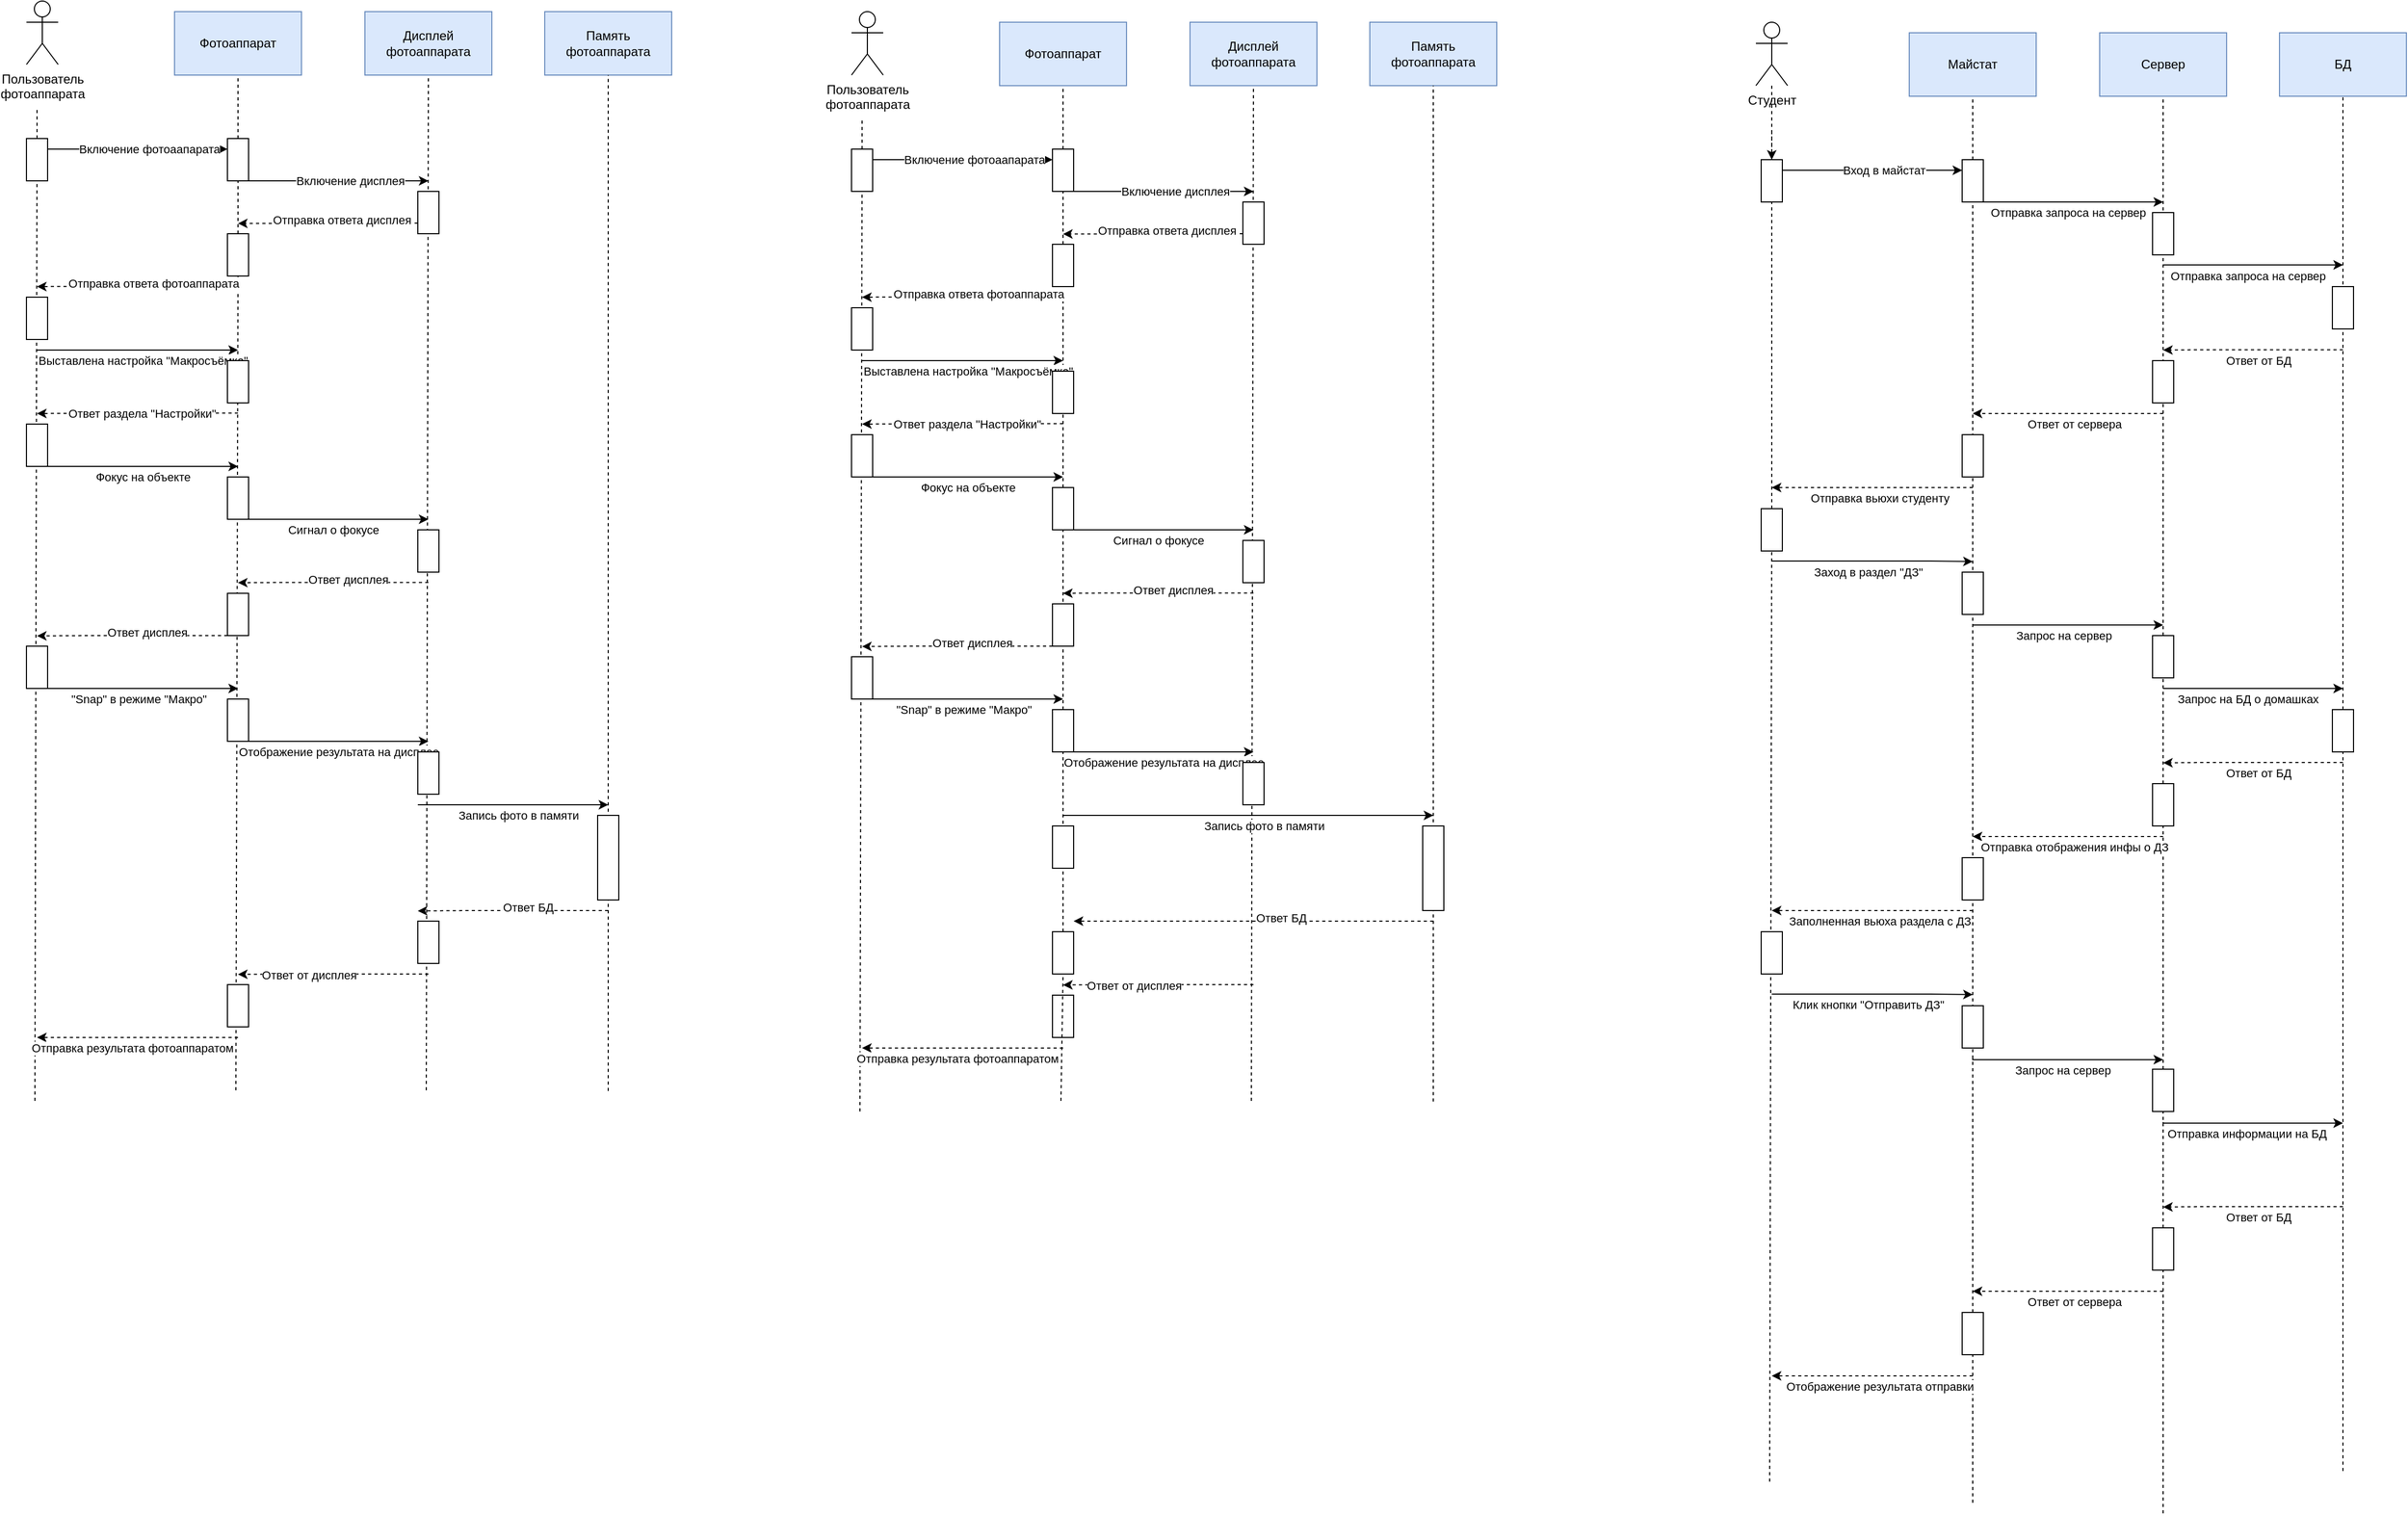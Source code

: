 <mxfile version="15.1.4" type="github">
  <diagram id="ZpjY_Gj4AWfl1fo95YRg" name="Page-1">
    <mxGraphModel dx="1483" dy="827" grid="1" gridSize="10" guides="1" tooltips="1" connect="1" arrows="1" fold="1" page="1" pageScale="1" pageWidth="3000" pageHeight="3000" math="0" shadow="0">
      <root>
        <mxCell id="0" />
        <mxCell id="1" parent="0" />
        <mxCell id="VpLg8UFLuxDqI-5-RJF_-1" value="Пользователь &lt;br&gt;фотоаппарата" style="shape=umlActor;verticalLabelPosition=bottom;verticalAlign=top;html=1;outlineConnect=0;" vertex="1" parent="1">
          <mxGeometry x="70" y="30" width="30" height="60" as="geometry" />
        </mxCell>
        <mxCell id="VpLg8UFLuxDqI-5-RJF_-3" value="Фотоаппарат" style="rounded=0;whiteSpace=wrap;html=1;fillColor=#dae8fc;strokeColor=#6c8ebf;" vertex="1" parent="1">
          <mxGeometry x="210" y="40" width="120" height="60" as="geometry" />
        </mxCell>
        <mxCell id="VpLg8UFLuxDqI-5-RJF_-4" value="Дисплей фотоаппарата" style="rounded=0;whiteSpace=wrap;html=1;fillColor=#dae8fc;strokeColor=#6c8ebf;" vertex="1" parent="1">
          <mxGeometry x="390" y="40" width="120" height="60" as="geometry" />
        </mxCell>
        <mxCell id="VpLg8UFLuxDqI-5-RJF_-5" value="" style="endArrow=none;dashed=1;html=1;startArrow=none;" edge="1" parent="1" source="VpLg8UFLuxDqI-5-RJF_-8">
          <mxGeometry width="50" height="50" relative="1" as="geometry">
            <mxPoint x="80" y="590" as="sourcePoint" />
            <mxPoint x="80" y="130" as="targetPoint" />
          </mxGeometry>
        </mxCell>
        <mxCell id="VpLg8UFLuxDqI-5-RJF_-6" value="" style="endArrow=none;dashed=1;html=1;entryX=0.5;entryY=1;entryDx=0;entryDy=0;startArrow=none;" edge="1" parent="1" source="VpLg8UFLuxDqI-5-RJF_-10" target="VpLg8UFLuxDqI-5-RJF_-3">
          <mxGeometry width="50" height="50" relative="1" as="geometry">
            <mxPoint x="269.58" y="590" as="sourcePoint" />
            <mxPoint x="269.58" y="130" as="targetPoint" />
          </mxGeometry>
        </mxCell>
        <mxCell id="VpLg8UFLuxDqI-5-RJF_-7" value="" style="endArrow=none;dashed=1;html=1;entryX=0.5;entryY=1;entryDx=0;entryDy=0;" edge="1" parent="1" target="VpLg8UFLuxDqI-5-RJF_-4">
          <mxGeometry width="50" height="50" relative="1" as="geometry">
            <mxPoint x="448" y="1060" as="sourcePoint" />
            <mxPoint x="449.58" y="130" as="targetPoint" />
          </mxGeometry>
        </mxCell>
        <mxCell id="VpLg8UFLuxDqI-5-RJF_-12" style="edgeStyle=orthogonalEdgeStyle;rounded=0;orthogonalLoop=1;jettySize=auto;html=1;exitX=1;exitY=0.25;exitDx=0;exitDy=0;entryX=0;entryY=0.25;entryDx=0;entryDy=0;" edge="1" parent="1" source="VpLg8UFLuxDqI-5-RJF_-8" target="VpLg8UFLuxDqI-5-RJF_-10">
          <mxGeometry relative="1" as="geometry" />
        </mxCell>
        <mxCell id="VpLg8UFLuxDqI-5-RJF_-13" value="Включение фотоаапарата" style="edgeLabel;html=1;align=center;verticalAlign=middle;resizable=0;points=[];" vertex="1" connectable="0" parent="VpLg8UFLuxDqI-5-RJF_-12">
          <mxGeometry x="0.125" relative="1" as="geometry">
            <mxPoint as="offset" />
          </mxGeometry>
        </mxCell>
        <mxCell id="VpLg8UFLuxDqI-5-RJF_-8" value="" style="rounded=0;whiteSpace=wrap;html=1;" vertex="1" parent="1">
          <mxGeometry x="70" y="160" width="20" height="40" as="geometry" />
        </mxCell>
        <mxCell id="VpLg8UFLuxDqI-5-RJF_-9" value="" style="endArrow=none;dashed=1;html=1;" edge="1" parent="1" target="VpLg8UFLuxDqI-5-RJF_-8">
          <mxGeometry width="50" height="50" relative="1" as="geometry">
            <mxPoint x="78" y="1070" as="sourcePoint" />
            <mxPoint x="80" y="130" as="targetPoint" />
          </mxGeometry>
        </mxCell>
        <mxCell id="VpLg8UFLuxDqI-5-RJF_-10" value="" style="rounded=0;whiteSpace=wrap;html=1;" vertex="1" parent="1">
          <mxGeometry x="260" y="160" width="20" height="40" as="geometry" />
        </mxCell>
        <mxCell id="VpLg8UFLuxDqI-5-RJF_-11" value="" style="endArrow=none;dashed=1;html=1;entryX=0.5;entryY=1;entryDx=0;entryDy=0;startArrow=none;" edge="1" parent="1" source="VpLg8UFLuxDqI-5-RJF_-22" target="VpLg8UFLuxDqI-5-RJF_-10">
          <mxGeometry width="50" height="50" relative="1" as="geometry">
            <mxPoint x="269.58" y="590" as="sourcePoint" />
            <mxPoint x="270" y="100" as="targetPoint" />
          </mxGeometry>
        </mxCell>
        <mxCell id="VpLg8UFLuxDqI-5-RJF_-14" value="Память фотоаппарата" style="rounded=0;whiteSpace=wrap;html=1;fillColor=#dae8fc;strokeColor=#6c8ebf;" vertex="1" parent="1">
          <mxGeometry x="560" y="40" width="120" height="60" as="geometry" />
        </mxCell>
        <mxCell id="VpLg8UFLuxDqI-5-RJF_-15" value="" style="endArrow=none;dashed=1;html=1;entryX=0.5;entryY=1;entryDx=0;entryDy=0;" edge="1" parent="1" target="VpLg8UFLuxDqI-5-RJF_-14">
          <mxGeometry width="50" height="50" relative="1" as="geometry">
            <mxPoint x="620" y="1060.667" as="sourcePoint" />
            <mxPoint x="619.58" y="130" as="targetPoint" />
          </mxGeometry>
        </mxCell>
        <mxCell id="VpLg8UFLuxDqI-5-RJF_-16" style="edgeStyle=orthogonalEdgeStyle;rounded=0;orthogonalLoop=1;jettySize=auto;html=1;exitX=1;exitY=0.25;exitDx=0;exitDy=0;entryX=0;entryY=0.25;entryDx=0;entryDy=0;" edge="1" parent="1">
          <mxGeometry relative="1" as="geometry">
            <mxPoint x="280" y="200" as="sourcePoint" />
            <mxPoint x="450" y="200" as="targetPoint" />
          </mxGeometry>
        </mxCell>
        <mxCell id="VpLg8UFLuxDqI-5-RJF_-17" value="Включение дисплея" style="edgeLabel;html=1;align=center;verticalAlign=middle;resizable=0;points=[];" vertex="1" connectable="0" parent="VpLg8UFLuxDqI-5-RJF_-16">
          <mxGeometry x="0.125" relative="1" as="geometry">
            <mxPoint as="offset" />
          </mxGeometry>
        </mxCell>
        <mxCell id="VpLg8UFLuxDqI-5-RJF_-19" style="edgeStyle=orthogonalEdgeStyle;rounded=0;orthogonalLoop=1;jettySize=auto;html=1;exitX=0;exitY=0.75;exitDx=0;exitDy=0;dashed=1;" edge="1" parent="1" source="VpLg8UFLuxDqI-5-RJF_-18">
          <mxGeometry relative="1" as="geometry">
            <mxPoint x="270.0" y="240.31" as="targetPoint" />
          </mxGeometry>
        </mxCell>
        <mxCell id="VpLg8UFLuxDqI-5-RJF_-20" value="Отправка ответа дисплея" style="edgeLabel;html=1;align=center;verticalAlign=middle;resizable=0;points=[];" vertex="1" connectable="0" parent="VpLg8UFLuxDqI-5-RJF_-19">
          <mxGeometry x="-0.154" y="-3" relative="1" as="geometry">
            <mxPoint as="offset" />
          </mxGeometry>
        </mxCell>
        <mxCell id="VpLg8UFLuxDqI-5-RJF_-18" value="" style="rounded=0;whiteSpace=wrap;html=1;" vertex="1" parent="1">
          <mxGeometry x="440" y="210" width="20" height="40" as="geometry" />
        </mxCell>
        <mxCell id="VpLg8UFLuxDqI-5-RJF_-22" value="" style="rounded=0;whiteSpace=wrap;html=1;" vertex="1" parent="1">
          <mxGeometry x="260" y="250" width="20" height="40" as="geometry" />
        </mxCell>
        <mxCell id="VpLg8UFLuxDqI-5-RJF_-23" value="" style="endArrow=none;dashed=1;html=1;entryX=0.5;entryY=1;entryDx=0;entryDy=0;" edge="1" parent="1" target="VpLg8UFLuxDqI-5-RJF_-22">
          <mxGeometry width="50" height="50" relative="1" as="geometry">
            <mxPoint x="268" y="1060" as="sourcePoint" />
            <mxPoint x="270.0" y="200" as="targetPoint" />
          </mxGeometry>
        </mxCell>
        <mxCell id="VpLg8UFLuxDqI-5-RJF_-29" style="edgeStyle=orthogonalEdgeStyle;rounded=0;orthogonalLoop=1;jettySize=auto;html=1;exitX=0;exitY=0.75;exitDx=0;exitDy=0;dashed=1;" edge="1" parent="1">
          <mxGeometry relative="1" as="geometry">
            <mxPoint x="80" y="300" as="targetPoint" />
            <mxPoint x="270" y="299.69" as="sourcePoint" />
            <Array as="points">
              <mxPoint x="140" y="300" />
              <mxPoint x="140" y="300" />
            </Array>
          </mxGeometry>
        </mxCell>
        <mxCell id="VpLg8UFLuxDqI-5-RJF_-30" value="Отправка ответа фотоаппарата" style="edgeLabel;html=1;align=center;verticalAlign=middle;resizable=0;points=[];" vertex="1" connectable="0" parent="VpLg8UFLuxDqI-5-RJF_-29">
          <mxGeometry x="-0.154" y="-3" relative="1" as="geometry">
            <mxPoint as="offset" />
          </mxGeometry>
        </mxCell>
        <mxCell id="VpLg8UFLuxDqI-5-RJF_-31" value="" style="rounded=0;whiteSpace=wrap;html=1;" vertex="1" parent="1">
          <mxGeometry x="70" y="310" width="20" height="40" as="geometry" />
        </mxCell>
        <mxCell id="VpLg8UFLuxDqI-5-RJF_-32" style="edgeStyle=orthogonalEdgeStyle;rounded=0;orthogonalLoop=1;jettySize=auto;html=1;exitX=1;exitY=0.25;exitDx=0;exitDy=0;" edge="1" parent="1">
          <mxGeometry relative="1" as="geometry">
            <mxPoint x="80" y="360" as="sourcePoint" />
            <mxPoint x="270" y="360" as="targetPoint" />
          </mxGeometry>
        </mxCell>
        <mxCell id="VpLg8UFLuxDqI-5-RJF_-33" value="Выставлена настройка &quot;Макросъёмка&quot;" style="edgeLabel;html=1;align=center;verticalAlign=middle;resizable=0;points=[];" vertex="1" connectable="0" parent="VpLg8UFLuxDqI-5-RJF_-32">
          <mxGeometry x="0.125" relative="1" as="geometry">
            <mxPoint x="-7" y="10" as="offset" />
          </mxGeometry>
        </mxCell>
        <mxCell id="VpLg8UFLuxDqI-5-RJF_-34" value="" style="rounded=0;whiteSpace=wrap;html=1;" vertex="1" parent="1">
          <mxGeometry x="260" y="370" width="20" height="40" as="geometry" />
        </mxCell>
        <mxCell id="VpLg8UFLuxDqI-5-RJF_-37" style="edgeStyle=orthogonalEdgeStyle;rounded=0;orthogonalLoop=1;jettySize=auto;html=1;exitX=0;exitY=0.75;exitDx=0;exitDy=0;dashed=1;" edge="1" parent="1">
          <mxGeometry relative="1" as="geometry">
            <mxPoint x="80" y="420" as="targetPoint" />
            <mxPoint x="270" y="419.67" as="sourcePoint" />
            <Array as="points">
              <mxPoint x="140" y="420" />
              <mxPoint x="140" y="420" />
            </Array>
          </mxGeometry>
        </mxCell>
        <mxCell id="VpLg8UFLuxDqI-5-RJF_-41" value="Ответ раздела &quot;Настройки&quot;" style="edgeLabel;html=1;align=center;verticalAlign=middle;resizable=0;points=[];" vertex="1" connectable="0" parent="VpLg8UFLuxDqI-5-RJF_-37">
          <mxGeometry x="-0.044" relative="1" as="geometry">
            <mxPoint as="offset" />
          </mxGeometry>
        </mxCell>
        <mxCell id="VpLg8UFLuxDqI-5-RJF_-42" value="" style="rounded=0;whiteSpace=wrap;html=1;" vertex="1" parent="1">
          <mxGeometry x="70" y="430" width="20" height="40" as="geometry" />
        </mxCell>
        <mxCell id="VpLg8UFLuxDqI-5-RJF_-44" style="edgeStyle=orthogonalEdgeStyle;rounded=0;orthogonalLoop=1;jettySize=auto;html=1;exitX=1;exitY=0.25;exitDx=0;exitDy=0;" edge="1" parent="1">
          <mxGeometry relative="1" as="geometry">
            <mxPoint x="80" y="470" as="sourcePoint" />
            <mxPoint x="270.0" y="470" as="targetPoint" />
          </mxGeometry>
        </mxCell>
        <mxCell id="VpLg8UFLuxDqI-5-RJF_-45" value="Фокус на объекте" style="edgeLabel;html=1;align=center;verticalAlign=middle;resizable=0;points=[];" vertex="1" connectable="0" parent="VpLg8UFLuxDqI-5-RJF_-44">
          <mxGeometry x="0.125" relative="1" as="geometry">
            <mxPoint x="-7" y="10" as="offset" />
          </mxGeometry>
        </mxCell>
        <mxCell id="VpLg8UFLuxDqI-5-RJF_-47" value="" style="rounded=0;whiteSpace=wrap;html=1;" vertex="1" parent="1">
          <mxGeometry x="260" y="480" width="20" height="40" as="geometry" />
        </mxCell>
        <mxCell id="VpLg8UFLuxDqI-5-RJF_-49" style="edgeStyle=orthogonalEdgeStyle;rounded=0;orthogonalLoop=1;jettySize=auto;html=1;exitX=1;exitY=0.25;exitDx=0;exitDy=0;" edge="1" parent="1">
          <mxGeometry relative="1" as="geometry">
            <mxPoint x="260" y="520" as="sourcePoint" />
            <mxPoint x="450" y="520" as="targetPoint" />
          </mxGeometry>
        </mxCell>
        <mxCell id="VpLg8UFLuxDqI-5-RJF_-50" value="Сигнал о фокусе" style="edgeLabel;html=1;align=center;verticalAlign=middle;resizable=0;points=[];" vertex="1" connectable="0" parent="VpLg8UFLuxDqI-5-RJF_-49">
          <mxGeometry x="0.125" relative="1" as="geometry">
            <mxPoint x="-7" y="10" as="offset" />
          </mxGeometry>
        </mxCell>
        <mxCell id="VpLg8UFLuxDqI-5-RJF_-51" value="" style="rounded=0;whiteSpace=wrap;html=1;" vertex="1" parent="1">
          <mxGeometry x="440" y="530" width="20" height="40" as="geometry" />
        </mxCell>
        <mxCell id="VpLg8UFLuxDqI-5-RJF_-52" style="edgeStyle=orthogonalEdgeStyle;rounded=0;orthogonalLoop=1;jettySize=auto;html=1;exitX=0;exitY=0.75;exitDx=0;exitDy=0;dashed=1;" edge="1" parent="1">
          <mxGeometry relative="1" as="geometry">
            <mxPoint x="270" y="580" as="targetPoint" />
            <mxPoint x="450" y="579.71" as="sourcePoint" />
            <Array as="points">
              <mxPoint x="320" y="580" />
              <mxPoint x="320" y="580" />
            </Array>
          </mxGeometry>
        </mxCell>
        <mxCell id="VpLg8UFLuxDqI-5-RJF_-53" value="Ответ дисплея" style="edgeLabel;html=1;align=center;verticalAlign=middle;resizable=0;points=[];" vertex="1" connectable="0" parent="VpLg8UFLuxDqI-5-RJF_-52">
          <mxGeometry x="-0.154" y="-3" relative="1" as="geometry">
            <mxPoint as="offset" />
          </mxGeometry>
        </mxCell>
        <mxCell id="VpLg8UFLuxDqI-5-RJF_-54" value="" style="rounded=0;whiteSpace=wrap;html=1;" vertex="1" parent="1">
          <mxGeometry x="260" y="590" width="20" height="40" as="geometry" />
        </mxCell>
        <mxCell id="VpLg8UFLuxDqI-5-RJF_-56" style="edgeStyle=orthogonalEdgeStyle;rounded=0;orthogonalLoop=1;jettySize=auto;html=1;exitX=0;exitY=0.75;exitDx=0;exitDy=0;dashed=1;" edge="1" parent="1">
          <mxGeometry relative="1" as="geometry">
            <mxPoint x="80" y="630.31" as="targetPoint" />
            <mxPoint x="260" y="630.02" as="sourcePoint" />
            <Array as="points">
              <mxPoint x="130" y="630.31" />
              <mxPoint x="130" y="630.31" />
            </Array>
          </mxGeometry>
        </mxCell>
        <mxCell id="VpLg8UFLuxDqI-5-RJF_-57" value="Ответ дисплея" style="edgeLabel;html=1;align=center;verticalAlign=middle;resizable=0;points=[];" vertex="1" connectable="0" parent="VpLg8UFLuxDqI-5-RJF_-56">
          <mxGeometry x="-0.154" y="-3" relative="1" as="geometry">
            <mxPoint as="offset" />
          </mxGeometry>
        </mxCell>
        <mxCell id="VpLg8UFLuxDqI-5-RJF_-58" value="" style="rounded=0;whiteSpace=wrap;html=1;" vertex="1" parent="1">
          <mxGeometry x="70" y="640" width="20" height="40" as="geometry" />
        </mxCell>
        <mxCell id="VpLg8UFLuxDqI-5-RJF_-59" style="edgeStyle=orthogonalEdgeStyle;rounded=0;orthogonalLoop=1;jettySize=auto;html=1;exitX=1;exitY=0.25;exitDx=0;exitDy=0;" edge="1" parent="1">
          <mxGeometry relative="1" as="geometry">
            <mxPoint x="70" y="680" as="sourcePoint" />
            <mxPoint x="270" y="680" as="targetPoint" />
          </mxGeometry>
        </mxCell>
        <mxCell id="VpLg8UFLuxDqI-5-RJF_-60" value="&quot;Snap&quot; в режиме &quot;Макро&quot;" style="edgeLabel;html=1;align=center;verticalAlign=middle;resizable=0;points=[];" vertex="1" connectable="0" parent="VpLg8UFLuxDqI-5-RJF_-59">
          <mxGeometry x="0.125" relative="1" as="geometry">
            <mxPoint x="-7" y="10" as="offset" />
          </mxGeometry>
        </mxCell>
        <mxCell id="VpLg8UFLuxDqI-5-RJF_-61" value="" style="rounded=0;whiteSpace=wrap;html=1;" vertex="1" parent="1">
          <mxGeometry x="260" y="690" width="20" height="40" as="geometry" />
        </mxCell>
        <mxCell id="VpLg8UFLuxDqI-5-RJF_-62" style="edgeStyle=orthogonalEdgeStyle;rounded=0;orthogonalLoop=1;jettySize=auto;html=1;" edge="1" parent="1">
          <mxGeometry relative="1" as="geometry">
            <mxPoint x="270" y="730" as="sourcePoint" />
            <mxPoint x="450" y="730" as="targetPoint" />
          </mxGeometry>
        </mxCell>
        <mxCell id="VpLg8UFLuxDqI-5-RJF_-63" value="Отображение результата на дисплее" style="edgeLabel;html=1;align=center;verticalAlign=middle;resizable=0;points=[];" vertex="1" connectable="0" parent="VpLg8UFLuxDqI-5-RJF_-62">
          <mxGeometry x="0.125" relative="1" as="geometry">
            <mxPoint x="-7" y="10" as="offset" />
          </mxGeometry>
        </mxCell>
        <mxCell id="VpLg8UFLuxDqI-5-RJF_-64" value="" style="rounded=0;whiteSpace=wrap;html=1;" vertex="1" parent="1">
          <mxGeometry x="440" y="740" width="20" height="40" as="geometry" />
        </mxCell>
        <mxCell id="VpLg8UFLuxDqI-5-RJF_-66" style="edgeStyle=orthogonalEdgeStyle;rounded=0;orthogonalLoop=1;jettySize=auto;html=1;" edge="1" parent="1">
          <mxGeometry relative="1" as="geometry">
            <mxPoint x="440" y="790" as="sourcePoint" />
            <mxPoint x="620" y="790" as="targetPoint" />
          </mxGeometry>
        </mxCell>
        <mxCell id="VpLg8UFLuxDqI-5-RJF_-67" value="Запись фото в памяти" style="edgeLabel;html=1;align=center;verticalAlign=middle;resizable=0;points=[];" vertex="1" connectable="0" parent="VpLg8UFLuxDqI-5-RJF_-66">
          <mxGeometry x="0.125" relative="1" as="geometry">
            <mxPoint x="-7" y="10" as="offset" />
          </mxGeometry>
        </mxCell>
        <mxCell id="VpLg8UFLuxDqI-5-RJF_-68" value="" style="rounded=0;whiteSpace=wrap;html=1;" vertex="1" parent="1">
          <mxGeometry x="610" y="800" width="20" height="80" as="geometry" />
        </mxCell>
        <mxCell id="VpLg8UFLuxDqI-5-RJF_-69" style="edgeStyle=orthogonalEdgeStyle;rounded=0;orthogonalLoop=1;jettySize=auto;html=1;exitX=0;exitY=0.75;exitDx=0;exitDy=0;dashed=1;" edge="1" parent="1">
          <mxGeometry relative="1" as="geometry">
            <mxPoint x="440" y="890.33" as="targetPoint" />
            <mxPoint x="620" y="890.04" as="sourcePoint" />
            <Array as="points">
              <mxPoint x="490" y="890.33" />
              <mxPoint x="490" y="890.33" />
            </Array>
          </mxGeometry>
        </mxCell>
        <mxCell id="VpLg8UFLuxDqI-5-RJF_-70" value="Ответ БД" style="edgeLabel;html=1;align=center;verticalAlign=middle;resizable=0;points=[];" vertex="1" connectable="0" parent="VpLg8UFLuxDqI-5-RJF_-69">
          <mxGeometry x="-0.154" y="-3" relative="1" as="geometry">
            <mxPoint as="offset" />
          </mxGeometry>
        </mxCell>
        <mxCell id="VpLg8UFLuxDqI-5-RJF_-71" value="" style="rounded=0;whiteSpace=wrap;html=1;" vertex="1" parent="1">
          <mxGeometry x="440" y="900" width="20" height="40" as="geometry" />
        </mxCell>
        <mxCell id="VpLg8UFLuxDqI-5-RJF_-72" style="edgeStyle=orthogonalEdgeStyle;rounded=0;orthogonalLoop=1;jettySize=auto;html=1;exitX=0;exitY=0.75;exitDx=0;exitDy=0;dashed=1;" edge="1" parent="1">
          <mxGeometry relative="1" as="geometry">
            <mxPoint x="270" y="950.33" as="targetPoint" />
            <mxPoint x="450" y="950.04" as="sourcePoint" />
            <Array as="points">
              <mxPoint x="320" y="950.33" />
              <mxPoint x="320" y="950.33" />
            </Array>
          </mxGeometry>
        </mxCell>
        <mxCell id="VpLg8UFLuxDqI-5-RJF_-76" value="Ответ от дисплея" style="edgeLabel;html=1;align=center;verticalAlign=middle;resizable=0;points=[];" vertex="1" connectable="0" parent="VpLg8UFLuxDqI-5-RJF_-72">
          <mxGeometry x="0.262" y="1" relative="1" as="geometry">
            <mxPoint as="offset" />
          </mxGeometry>
        </mxCell>
        <mxCell id="VpLg8UFLuxDqI-5-RJF_-77" value="" style="rounded=0;whiteSpace=wrap;html=1;" vertex="1" parent="1">
          <mxGeometry x="260" y="960" width="20" height="40" as="geometry" />
        </mxCell>
        <mxCell id="VpLg8UFLuxDqI-5-RJF_-78" style="edgeStyle=orthogonalEdgeStyle;rounded=0;orthogonalLoop=1;jettySize=auto;html=1;exitX=0;exitY=0.75;exitDx=0;exitDy=0;dashed=1;" edge="1" parent="1">
          <mxGeometry relative="1" as="geometry">
            <mxPoint x="80" y="1010" as="targetPoint" />
            <mxPoint x="270" y="1010.04" as="sourcePoint" />
            <Array as="points">
              <mxPoint x="140" y="1010.33" />
              <mxPoint x="140" y="1010.33" />
            </Array>
          </mxGeometry>
        </mxCell>
        <mxCell id="VpLg8UFLuxDqI-5-RJF_-79" value="Отправка результата фотоаппаратом" style="edgeLabel;html=1;align=center;verticalAlign=middle;resizable=0;points=[];" vertex="1" connectable="0" parent="VpLg8UFLuxDqI-5-RJF_-78">
          <mxGeometry x="0.262" y="1" relative="1" as="geometry">
            <mxPoint x="20" y="9" as="offset" />
          </mxGeometry>
        </mxCell>
        <mxCell id="VpLg8UFLuxDqI-5-RJF_-81" value="Пользователь &lt;br&gt;фотоаппарата" style="shape=umlActor;verticalLabelPosition=bottom;verticalAlign=top;html=1;outlineConnect=0;" vertex="1" parent="1">
          <mxGeometry x="850" y="40" width="30" height="60" as="geometry" />
        </mxCell>
        <mxCell id="VpLg8UFLuxDqI-5-RJF_-82" value="Фотоаппарат" style="rounded=0;whiteSpace=wrap;html=1;fillColor=#dae8fc;strokeColor=#6c8ebf;" vertex="1" parent="1">
          <mxGeometry x="990" y="50" width="120" height="60" as="geometry" />
        </mxCell>
        <mxCell id="VpLg8UFLuxDqI-5-RJF_-83" value="Дисплей фотоаппарата" style="rounded=0;whiteSpace=wrap;html=1;fillColor=#dae8fc;strokeColor=#6c8ebf;" vertex="1" parent="1">
          <mxGeometry x="1170" y="50" width="120" height="60" as="geometry" />
        </mxCell>
        <mxCell id="VpLg8UFLuxDqI-5-RJF_-84" value="" style="endArrow=none;dashed=1;html=1;startArrow=none;" edge="1" parent="1" source="VpLg8UFLuxDqI-5-RJF_-89">
          <mxGeometry width="50" height="50" relative="1" as="geometry">
            <mxPoint x="860" y="600" as="sourcePoint" />
            <mxPoint x="860" y="140" as="targetPoint" />
          </mxGeometry>
        </mxCell>
        <mxCell id="VpLg8UFLuxDqI-5-RJF_-85" value="" style="endArrow=none;dashed=1;html=1;entryX=0.5;entryY=1;entryDx=0;entryDy=0;startArrow=none;" edge="1" parent="1" source="VpLg8UFLuxDqI-5-RJF_-91" target="VpLg8UFLuxDqI-5-RJF_-82">
          <mxGeometry width="50" height="50" relative="1" as="geometry">
            <mxPoint x="1049.58" y="600" as="sourcePoint" />
            <mxPoint x="1049.58" y="140" as="targetPoint" />
          </mxGeometry>
        </mxCell>
        <mxCell id="VpLg8UFLuxDqI-5-RJF_-86" value="" style="endArrow=none;dashed=1;html=1;entryX=0.5;entryY=1;entryDx=0;entryDy=0;" edge="1" parent="1" target="VpLg8UFLuxDqI-5-RJF_-83">
          <mxGeometry width="50" height="50" relative="1" as="geometry">
            <mxPoint x="1228" y="1070" as="sourcePoint" />
            <mxPoint x="1229.58" y="140" as="targetPoint" />
          </mxGeometry>
        </mxCell>
        <mxCell id="VpLg8UFLuxDqI-5-RJF_-87" style="edgeStyle=orthogonalEdgeStyle;rounded=0;orthogonalLoop=1;jettySize=auto;html=1;exitX=1;exitY=0.25;exitDx=0;exitDy=0;entryX=0;entryY=0.25;entryDx=0;entryDy=0;" edge="1" parent="1" source="VpLg8UFLuxDqI-5-RJF_-89" target="VpLg8UFLuxDqI-5-RJF_-91">
          <mxGeometry relative="1" as="geometry" />
        </mxCell>
        <mxCell id="VpLg8UFLuxDqI-5-RJF_-88" value="Включение фотоаапарата" style="edgeLabel;html=1;align=center;verticalAlign=middle;resizable=0;points=[];" vertex="1" connectable="0" parent="VpLg8UFLuxDqI-5-RJF_-87">
          <mxGeometry x="0.125" relative="1" as="geometry">
            <mxPoint as="offset" />
          </mxGeometry>
        </mxCell>
        <mxCell id="VpLg8UFLuxDqI-5-RJF_-89" value="" style="rounded=0;whiteSpace=wrap;html=1;" vertex="1" parent="1">
          <mxGeometry x="850" y="170" width="20" height="40" as="geometry" />
        </mxCell>
        <mxCell id="VpLg8UFLuxDqI-5-RJF_-90" value="" style="endArrow=none;dashed=1;html=1;" edge="1" parent="1" target="VpLg8UFLuxDqI-5-RJF_-89">
          <mxGeometry width="50" height="50" relative="1" as="geometry">
            <mxPoint x="858" y="1080" as="sourcePoint" />
            <mxPoint x="860" y="140" as="targetPoint" />
          </mxGeometry>
        </mxCell>
        <mxCell id="VpLg8UFLuxDqI-5-RJF_-91" value="" style="rounded=0;whiteSpace=wrap;html=1;" vertex="1" parent="1">
          <mxGeometry x="1040" y="170" width="20" height="40" as="geometry" />
        </mxCell>
        <mxCell id="VpLg8UFLuxDqI-5-RJF_-92" value="" style="endArrow=none;dashed=1;html=1;entryX=0.5;entryY=1;entryDx=0;entryDy=0;startArrow=none;" edge="1" parent="1" source="VpLg8UFLuxDqI-5-RJF_-100" target="VpLg8UFLuxDqI-5-RJF_-91">
          <mxGeometry width="50" height="50" relative="1" as="geometry">
            <mxPoint x="1049.58" y="600" as="sourcePoint" />
            <mxPoint x="1050" y="110" as="targetPoint" />
          </mxGeometry>
        </mxCell>
        <mxCell id="VpLg8UFLuxDqI-5-RJF_-93" value="Память фотоаппарата" style="rounded=0;whiteSpace=wrap;html=1;fillColor=#dae8fc;strokeColor=#6c8ebf;" vertex="1" parent="1">
          <mxGeometry x="1340" y="50" width="120" height="60" as="geometry" />
        </mxCell>
        <mxCell id="VpLg8UFLuxDqI-5-RJF_-94" value="" style="endArrow=none;dashed=1;html=1;entryX=0.5;entryY=1;entryDx=0;entryDy=0;" edge="1" parent="1" target="VpLg8UFLuxDqI-5-RJF_-93">
          <mxGeometry width="50" height="50" relative="1" as="geometry">
            <mxPoint x="1400" y="1070.667" as="sourcePoint" />
            <mxPoint x="1399.58" y="140" as="targetPoint" />
          </mxGeometry>
        </mxCell>
        <mxCell id="VpLg8UFLuxDqI-5-RJF_-95" style="edgeStyle=orthogonalEdgeStyle;rounded=0;orthogonalLoop=1;jettySize=auto;html=1;exitX=1;exitY=0.25;exitDx=0;exitDy=0;entryX=0;entryY=0.25;entryDx=0;entryDy=0;" edge="1" parent="1">
          <mxGeometry relative="1" as="geometry">
            <mxPoint x="1060" y="210" as="sourcePoint" />
            <mxPoint x="1230" y="210" as="targetPoint" />
          </mxGeometry>
        </mxCell>
        <mxCell id="VpLg8UFLuxDqI-5-RJF_-96" value="Включение дисплея" style="edgeLabel;html=1;align=center;verticalAlign=middle;resizable=0;points=[];" vertex="1" connectable="0" parent="VpLg8UFLuxDqI-5-RJF_-95">
          <mxGeometry x="0.125" relative="1" as="geometry">
            <mxPoint as="offset" />
          </mxGeometry>
        </mxCell>
        <mxCell id="VpLg8UFLuxDqI-5-RJF_-97" style="edgeStyle=orthogonalEdgeStyle;rounded=0;orthogonalLoop=1;jettySize=auto;html=1;exitX=0;exitY=0.75;exitDx=0;exitDy=0;dashed=1;" edge="1" parent="1" source="VpLg8UFLuxDqI-5-RJF_-99">
          <mxGeometry relative="1" as="geometry">
            <mxPoint x="1050" y="250.31" as="targetPoint" />
          </mxGeometry>
        </mxCell>
        <mxCell id="VpLg8UFLuxDqI-5-RJF_-98" value="Отправка ответа дисплея" style="edgeLabel;html=1;align=center;verticalAlign=middle;resizable=0;points=[];" vertex="1" connectable="0" parent="VpLg8UFLuxDqI-5-RJF_-97">
          <mxGeometry x="-0.154" y="-3" relative="1" as="geometry">
            <mxPoint as="offset" />
          </mxGeometry>
        </mxCell>
        <mxCell id="VpLg8UFLuxDqI-5-RJF_-99" value="" style="rounded=0;whiteSpace=wrap;html=1;" vertex="1" parent="1">
          <mxGeometry x="1220" y="220" width="20" height="40" as="geometry" />
        </mxCell>
        <mxCell id="VpLg8UFLuxDqI-5-RJF_-100" value="" style="rounded=0;whiteSpace=wrap;html=1;" vertex="1" parent="1">
          <mxGeometry x="1040" y="260" width="20" height="40" as="geometry" />
        </mxCell>
        <mxCell id="VpLg8UFLuxDqI-5-RJF_-101" value="" style="endArrow=none;dashed=1;html=1;entryX=0.5;entryY=1;entryDx=0;entryDy=0;startArrow=none;" edge="1" parent="1" target="VpLg8UFLuxDqI-5-RJF_-100" source="VpLg8UFLuxDqI-5-RJF_-134">
          <mxGeometry width="50" height="50" relative="1" as="geometry">
            <mxPoint x="1048" y="1070" as="sourcePoint" />
            <mxPoint x="1050" y="210" as="targetPoint" />
          </mxGeometry>
        </mxCell>
        <mxCell id="VpLg8UFLuxDqI-5-RJF_-102" style="edgeStyle=orthogonalEdgeStyle;rounded=0;orthogonalLoop=1;jettySize=auto;html=1;exitX=0;exitY=0.75;exitDx=0;exitDy=0;dashed=1;" edge="1" parent="1">
          <mxGeometry relative="1" as="geometry">
            <mxPoint x="860" y="310" as="targetPoint" />
            <mxPoint x="1050" y="309.69" as="sourcePoint" />
            <Array as="points">
              <mxPoint x="920" y="310" />
              <mxPoint x="920" y="310" />
            </Array>
          </mxGeometry>
        </mxCell>
        <mxCell id="VpLg8UFLuxDqI-5-RJF_-103" value="Отправка ответа фотоаппарата" style="edgeLabel;html=1;align=center;verticalAlign=middle;resizable=0;points=[];" vertex="1" connectable="0" parent="VpLg8UFLuxDqI-5-RJF_-102">
          <mxGeometry x="-0.154" y="-3" relative="1" as="geometry">
            <mxPoint as="offset" />
          </mxGeometry>
        </mxCell>
        <mxCell id="VpLg8UFLuxDqI-5-RJF_-104" value="" style="rounded=0;whiteSpace=wrap;html=1;" vertex="1" parent="1">
          <mxGeometry x="850" y="320" width="20" height="40" as="geometry" />
        </mxCell>
        <mxCell id="VpLg8UFLuxDqI-5-RJF_-105" style="edgeStyle=orthogonalEdgeStyle;rounded=0;orthogonalLoop=1;jettySize=auto;html=1;exitX=1;exitY=0.25;exitDx=0;exitDy=0;" edge="1" parent="1">
          <mxGeometry relative="1" as="geometry">
            <mxPoint x="860" y="370" as="sourcePoint" />
            <mxPoint x="1050" y="370" as="targetPoint" />
          </mxGeometry>
        </mxCell>
        <mxCell id="VpLg8UFLuxDqI-5-RJF_-106" value="Выставлена настройка &quot;Макросъёмка&quot;" style="edgeLabel;html=1;align=center;verticalAlign=middle;resizable=0;points=[];" vertex="1" connectable="0" parent="VpLg8UFLuxDqI-5-RJF_-105">
          <mxGeometry x="0.125" relative="1" as="geometry">
            <mxPoint x="-7" y="10" as="offset" />
          </mxGeometry>
        </mxCell>
        <mxCell id="VpLg8UFLuxDqI-5-RJF_-107" value="" style="rounded=0;whiteSpace=wrap;html=1;" vertex="1" parent="1">
          <mxGeometry x="1040" y="380" width="20" height="40" as="geometry" />
        </mxCell>
        <mxCell id="VpLg8UFLuxDqI-5-RJF_-108" style="edgeStyle=orthogonalEdgeStyle;rounded=0;orthogonalLoop=1;jettySize=auto;html=1;exitX=0;exitY=0.75;exitDx=0;exitDy=0;dashed=1;" edge="1" parent="1">
          <mxGeometry relative="1" as="geometry">
            <mxPoint x="860" y="430" as="targetPoint" />
            <mxPoint x="1050" y="429.67" as="sourcePoint" />
            <Array as="points">
              <mxPoint x="920" y="430" />
              <mxPoint x="920" y="430" />
            </Array>
          </mxGeometry>
        </mxCell>
        <mxCell id="VpLg8UFLuxDqI-5-RJF_-109" value="Ответ раздела &quot;Настройки&quot;" style="edgeLabel;html=1;align=center;verticalAlign=middle;resizable=0;points=[];" vertex="1" connectable="0" parent="VpLg8UFLuxDqI-5-RJF_-108">
          <mxGeometry x="-0.044" relative="1" as="geometry">
            <mxPoint as="offset" />
          </mxGeometry>
        </mxCell>
        <mxCell id="VpLg8UFLuxDqI-5-RJF_-110" value="" style="rounded=0;whiteSpace=wrap;html=1;" vertex="1" parent="1">
          <mxGeometry x="850" y="440" width="20" height="40" as="geometry" />
        </mxCell>
        <mxCell id="VpLg8UFLuxDqI-5-RJF_-111" style="edgeStyle=orthogonalEdgeStyle;rounded=0;orthogonalLoop=1;jettySize=auto;html=1;exitX=1;exitY=0.25;exitDx=0;exitDy=0;" edge="1" parent="1">
          <mxGeometry relative="1" as="geometry">
            <mxPoint x="860" y="480" as="sourcePoint" />
            <mxPoint x="1050" y="480" as="targetPoint" />
          </mxGeometry>
        </mxCell>
        <mxCell id="VpLg8UFLuxDqI-5-RJF_-112" value="Фокус на объекте" style="edgeLabel;html=1;align=center;verticalAlign=middle;resizable=0;points=[];" vertex="1" connectable="0" parent="VpLg8UFLuxDqI-5-RJF_-111">
          <mxGeometry x="0.125" relative="1" as="geometry">
            <mxPoint x="-7" y="10" as="offset" />
          </mxGeometry>
        </mxCell>
        <mxCell id="VpLg8UFLuxDqI-5-RJF_-113" value="" style="rounded=0;whiteSpace=wrap;html=1;" vertex="1" parent="1">
          <mxGeometry x="1040" y="490" width="20" height="40" as="geometry" />
        </mxCell>
        <mxCell id="VpLg8UFLuxDqI-5-RJF_-114" style="edgeStyle=orthogonalEdgeStyle;rounded=0;orthogonalLoop=1;jettySize=auto;html=1;exitX=1;exitY=0.25;exitDx=0;exitDy=0;" edge="1" parent="1">
          <mxGeometry relative="1" as="geometry">
            <mxPoint x="1040" y="530" as="sourcePoint" />
            <mxPoint x="1230" y="530" as="targetPoint" />
          </mxGeometry>
        </mxCell>
        <mxCell id="VpLg8UFLuxDqI-5-RJF_-115" value="Сигнал о фокусе" style="edgeLabel;html=1;align=center;verticalAlign=middle;resizable=0;points=[];" vertex="1" connectable="0" parent="VpLg8UFLuxDqI-5-RJF_-114">
          <mxGeometry x="0.125" relative="1" as="geometry">
            <mxPoint x="-7" y="10" as="offset" />
          </mxGeometry>
        </mxCell>
        <mxCell id="VpLg8UFLuxDqI-5-RJF_-116" value="" style="rounded=0;whiteSpace=wrap;html=1;" vertex="1" parent="1">
          <mxGeometry x="1220" y="540" width="20" height="40" as="geometry" />
        </mxCell>
        <mxCell id="VpLg8UFLuxDqI-5-RJF_-117" style="edgeStyle=orthogonalEdgeStyle;rounded=0;orthogonalLoop=1;jettySize=auto;html=1;exitX=0;exitY=0.75;exitDx=0;exitDy=0;dashed=1;" edge="1" parent="1">
          <mxGeometry relative="1" as="geometry">
            <mxPoint x="1050" y="590" as="targetPoint" />
            <mxPoint x="1230" y="589.71" as="sourcePoint" />
            <Array as="points">
              <mxPoint x="1100" y="590" />
              <mxPoint x="1100" y="590" />
            </Array>
          </mxGeometry>
        </mxCell>
        <mxCell id="VpLg8UFLuxDqI-5-RJF_-118" value="Ответ дисплея" style="edgeLabel;html=1;align=center;verticalAlign=middle;resizable=0;points=[];" vertex="1" connectable="0" parent="VpLg8UFLuxDqI-5-RJF_-117">
          <mxGeometry x="-0.154" y="-3" relative="1" as="geometry">
            <mxPoint as="offset" />
          </mxGeometry>
        </mxCell>
        <mxCell id="VpLg8UFLuxDqI-5-RJF_-119" value="" style="rounded=0;whiteSpace=wrap;html=1;" vertex="1" parent="1">
          <mxGeometry x="1040" y="600" width="20" height="40" as="geometry" />
        </mxCell>
        <mxCell id="VpLg8UFLuxDqI-5-RJF_-120" style="edgeStyle=orthogonalEdgeStyle;rounded=0;orthogonalLoop=1;jettySize=auto;html=1;exitX=0;exitY=0.75;exitDx=0;exitDy=0;dashed=1;" edge="1" parent="1">
          <mxGeometry relative="1" as="geometry">
            <mxPoint x="860" y="640.31" as="targetPoint" />
            <mxPoint x="1040" y="640.02" as="sourcePoint" />
            <Array as="points">
              <mxPoint x="910" y="640.31" />
              <mxPoint x="910" y="640.31" />
            </Array>
          </mxGeometry>
        </mxCell>
        <mxCell id="VpLg8UFLuxDqI-5-RJF_-121" value="Ответ дисплея" style="edgeLabel;html=1;align=center;verticalAlign=middle;resizable=0;points=[];" vertex="1" connectable="0" parent="VpLg8UFLuxDqI-5-RJF_-120">
          <mxGeometry x="-0.154" y="-3" relative="1" as="geometry">
            <mxPoint as="offset" />
          </mxGeometry>
        </mxCell>
        <mxCell id="VpLg8UFLuxDqI-5-RJF_-122" value="" style="rounded=0;whiteSpace=wrap;html=1;" vertex="1" parent="1">
          <mxGeometry x="850" y="650" width="20" height="40" as="geometry" />
        </mxCell>
        <mxCell id="VpLg8UFLuxDqI-5-RJF_-123" style="edgeStyle=orthogonalEdgeStyle;rounded=0;orthogonalLoop=1;jettySize=auto;html=1;exitX=1;exitY=0.25;exitDx=0;exitDy=0;" edge="1" parent="1">
          <mxGeometry relative="1" as="geometry">
            <mxPoint x="850" y="690" as="sourcePoint" />
            <mxPoint x="1050" y="690" as="targetPoint" />
          </mxGeometry>
        </mxCell>
        <mxCell id="VpLg8UFLuxDqI-5-RJF_-124" value="&quot;Snap&quot; в режиме &quot;Макро&quot;" style="edgeLabel;html=1;align=center;verticalAlign=middle;resizable=0;points=[];" vertex="1" connectable="0" parent="VpLg8UFLuxDqI-5-RJF_-123">
          <mxGeometry x="0.125" relative="1" as="geometry">
            <mxPoint x="-7" y="10" as="offset" />
          </mxGeometry>
        </mxCell>
        <mxCell id="VpLg8UFLuxDqI-5-RJF_-125" value="" style="rounded=0;whiteSpace=wrap;html=1;" vertex="1" parent="1">
          <mxGeometry x="1040" y="700" width="20" height="40" as="geometry" />
        </mxCell>
        <mxCell id="VpLg8UFLuxDqI-5-RJF_-126" style="edgeStyle=orthogonalEdgeStyle;rounded=0;orthogonalLoop=1;jettySize=auto;html=1;" edge="1" parent="1">
          <mxGeometry relative="1" as="geometry">
            <mxPoint x="1050" y="740" as="sourcePoint" />
            <mxPoint x="1230" y="740" as="targetPoint" />
          </mxGeometry>
        </mxCell>
        <mxCell id="VpLg8UFLuxDqI-5-RJF_-127" value="Отображение результата на дисплее" style="edgeLabel;html=1;align=center;verticalAlign=middle;resizable=0;points=[];" vertex="1" connectable="0" parent="VpLg8UFLuxDqI-5-RJF_-126">
          <mxGeometry x="0.125" relative="1" as="geometry">
            <mxPoint x="-7" y="10" as="offset" />
          </mxGeometry>
        </mxCell>
        <mxCell id="VpLg8UFLuxDqI-5-RJF_-128" value="" style="rounded=0;whiteSpace=wrap;html=1;" vertex="1" parent="1">
          <mxGeometry x="1220" y="750" width="20" height="40" as="geometry" />
        </mxCell>
        <mxCell id="VpLg8UFLuxDqI-5-RJF_-129" style="edgeStyle=orthogonalEdgeStyle;rounded=0;orthogonalLoop=1;jettySize=auto;html=1;" edge="1" parent="1">
          <mxGeometry relative="1" as="geometry">
            <mxPoint x="1050" y="800" as="sourcePoint" />
            <mxPoint x="1400" y="800" as="targetPoint" />
          </mxGeometry>
        </mxCell>
        <mxCell id="VpLg8UFLuxDqI-5-RJF_-130" value="Запись фото в памяти" style="edgeLabel;html=1;align=center;verticalAlign=middle;resizable=0;points=[];" vertex="1" connectable="0" parent="VpLg8UFLuxDqI-5-RJF_-129">
          <mxGeometry x="0.125" relative="1" as="geometry">
            <mxPoint x="-7" y="10" as="offset" />
          </mxGeometry>
        </mxCell>
        <mxCell id="VpLg8UFLuxDqI-5-RJF_-131" value="" style="rounded=0;whiteSpace=wrap;html=1;" vertex="1" parent="1">
          <mxGeometry x="1390" y="810" width="20" height="80" as="geometry" />
        </mxCell>
        <mxCell id="VpLg8UFLuxDqI-5-RJF_-132" style="edgeStyle=orthogonalEdgeStyle;rounded=0;orthogonalLoop=1;jettySize=auto;html=1;exitX=0;exitY=0.75;exitDx=0;exitDy=0;dashed=1;" edge="1" parent="1">
          <mxGeometry relative="1" as="geometry">
            <mxPoint x="1060" y="900" as="targetPoint" />
            <mxPoint x="1400" y="900.04" as="sourcePoint" />
            <Array as="points">
              <mxPoint x="1270" y="900.33" />
              <mxPoint x="1270" y="900.33" />
            </Array>
          </mxGeometry>
        </mxCell>
        <mxCell id="VpLg8UFLuxDqI-5-RJF_-133" value="Ответ БД" style="edgeLabel;html=1;align=center;verticalAlign=middle;resizable=0;points=[];" vertex="1" connectable="0" parent="VpLg8UFLuxDqI-5-RJF_-132">
          <mxGeometry x="-0.154" y="-3" relative="1" as="geometry">
            <mxPoint as="offset" />
          </mxGeometry>
        </mxCell>
        <mxCell id="VpLg8UFLuxDqI-5-RJF_-135" style="edgeStyle=orthogonalEdgeStyle;rounded=0;orthogonalLoop=1;jettySize=auto;html=1;exitX=0;exitY=0.75;exitDx=0;exitDy=0;dashed=1;" edge="1" parent="1">
          <mxGeometry relative="1" as="geometry">
            <mxPoint x="1050" y="960.33" as="targetPoint" />
            <mxPoint x="1230" y="960.04" as="sourcePoint" />
            <Array as="points">
              <mxPoint x="1100" y="960.33" />
              <mxPoint x="1100" y="960.33" />
            </Array>
          </mxGeometry>
        </mxCell>
        <mxCell id="VpLg8UFLuxDqI-5-RJF_-136" value="Ответ от дисплея" style="edgeLabel;html=1;align=center;verticalAlign=middle;resizable=0;points=[];" vertex="1" connectable="0" parent="VpLg8UFLuxDqI-5-RJF_-135">
          <mxGeometry x="0.262" y="1" relative="1" as="geometry">
            <mxPoint as="offset" />
          </mxGeometry>
        </mxCell>
        <mxCell id="VpLg8UFLuxDqI-5-RJF_-137" value="" style="rounded=0;whiteSpace=wrap;html=1;" vertex="1" parent="1">
          <mxGeometry x="1040" y="970" width="20" height="40" as="geometry" />
        </mxCell>
        <mxCell id="VpLg8UFLuxDqI-5-RJF_-138" style="edgeStyle=orthogonalEdgeStyle;rounded=0;orthogonalLoop=1;jettySize=auto;html=1;exitX=0;exitY=0.75;exitDx=0;exitDy=0;dashed=1;" edge="1" parent="1">
          <mxGeometry relative="1" as="geometry">
            <mxPoint x="860" y="1020" as="targetPoint" />
            <mxPoint x="1050" y="1020.04" as="sourcePoint" />
            <Array as="points">
              <mxPoint x="920" y="1020.33" />
              <mxPoint x="920" y="1020.33" />
            </Array>
          </mxGeometry>
        </mxCell>
        <mxCell id="VpLg8UFLuxDqI-5-RJF_-139" value="Отправка результата фотоаппаратом" style="edgeLabel;html=1;align=center;verticalAlign=middle;resizable=0;points=[];" vertex="1" connectable="0" parent="VpLg8UFLuxDqI-5-RJF_-138">
          <mxGeometry x="0.262" y="1" relative="1" as="geometry">
            <mxPoint x="20" y="9" as="offset" />
          </mxGeometry>
        </mxCell>
        <mxCell id="VpLg8UFLuxDqI-5-RJF_-140" value="" style="rounded=0;whiteSpace=wrap;html=1;" vertex="1" parent="1">
          <mxGeometry x="1040" y="810" width="20" height="40" as="geometry" />
        </mxCell>
        <mxCell id="VpLg8UFLuxDqI-5-RJF_-134" value="" style="rounded=0;whiteSpace=wrap;html=1;" vertex="1" parent="1">
          <mxGeometry x="1040" y="910" width="20" height="40" as="geometry" />
        </mxCell>
        <mxCell id="VpLg8UFLuxDqI-5-RJF_-141" value="" style="endArrow=none;dashed=1;html=1;entryX=0.5;entryY=1;entryDx=0;entryDy=0;" edge="1" parent="1" target="VpLg8UFLuxDqI-5-RJF_-134">
          <mxGeometry width="50" height="50" relative="1" as="geometry">
            <mxPoint x="1048" y="1070" as="sourcePoint" />
            <mxPoint x="1050" y="300" as="targetPoint" />
          </mxGeometry>
        </mxCell>
        <mxCell id="VpLg8UFLuxDqI-5-RJF_-264" value="" style="edgeStyle=orthogonalEdgeStyle;rounded=0;orthogonalLoop=1;jettySize=auto;html=1;dashed=1;" edge="1" parent="1" source="VpLg8UFLuxDqI-5-RJF_-203" target="VpLg8UFLuxDqI-5-RJF_-211">
          <mxGeometry relative="1" as="geometry" />
        </mxCell>
        <mxCell id="VpLg8UFLuxDqI-5-RJF_-203" value="Студент" style="shape=umlActor;verticalLabelPosition=bottom;verticalAlign=top;html=1;outlineConnect=0;" vertex="1" parent="1">
          <mxGeometry x="1705" y="50" width="30" height="60" as="geometry" />
        </mxCell>
        <mxCell id="VpLg8UFLuxDqI-5-RJF_-204" value="Майстат" style="rounded=0;whiteSpace=wrap;html=1;fillColor=#dae8fc;strokeColor=#6c8ebf;" vertex="1" parent="1">
          <mxGeometry x="1850" y="60" width="120" height="60" as="geometry" />
        </mxCell>
        <mxCell id="VpLg8UFLuxDqI-5-RJF_-205" value="Сервер" style="rounded=0;whiteSpace=wrap;html=1;fillColor=#dae8fc;strokeColor=#6c8ebf;" vertex="1" parent="1">
          <mxGeometry x="2030" y="60" width="120" height="60" as="geometry" />
        </mxCell>
        <mxCell id="VpLg8UFLuxDqI-5-RJF_-206" value="" style="endArrow=none;dashed=1;html=1;startArrow=none;" edge="1" parent="1" source="VpLg8UFLuxDqI-5-RJF_-211">
          <mxGeometry width="50" height="50" relative="1" as="geometry">
            <mxPoint x="1720" y="610" as="sourcePoint" />
            <mxPoint x="1720" y="150" as="targetPoint" />
          </mxGeometry>
        </mxCell>
        <mxCell id="VpLg8UFLuxDqI-5-RJF_-207" value="" style="endArrow=none;dashed=1;html=1;entryX=0.5;entryY=1;entryDx=0;entryDy=0;startArrow=none;" edge="1" parent="1" source="VpLg8UFLuxDqI-5-RJF_-213" target="VpLg8UFLuxDqI-5-RJF_-204">
          <mxGeometry width="50" height="50" relative="1" as="geometry">
            <mxPoint x="1909.58" y="610" as="sourcePoint" />
            <mxPoint x="1909.58" y="150" as="targetPoint" />
          </mxGeometry>
        </mxCell>
        <mxCell id="VpLg8UFLuxDqI-5-RJF_-208" value="" style="endArrow=none;dashed=1;html=1;entryX=0.5;entryY=1;entryDx=0;entryDy=0;startArrow=none;" edge="1" parent="1" target="VpLg8UFLuxDqI-5-RJF_-205" source="VpLg8UFLuxDqI-5-RJF_-289">
          <mxGeometry width="50" height="50" relative="1" as="geometry">
            <mxPoint x="2088" y="1080" as="sourcePoint" />
            <mxPoint x="2089.58" y="150" as="targetPoint" />
          </mxGeometry>
        </mxCell>
        <mxCell id="VpLg8UFLuxDqI-5-RJF_-209" style="edgeStyle=orthogonalEdgeStyle;rounded=0;orthogonalLoop=1;jettySize=auto;html=1;exitX=1;exitY=0.25;exitDx=0;exitDy=0;entryX=0;entryY=0.25;entryDx=0;entryDy=0;" edge="1" parent="1" source="VpLg8UFLuxDqI-5-RJF_-211" target="VpLg8UFLuxDqI-5-RJF_-213">
          <mxGeometry relative="1" as="geometry" />
        </mxCell>
        <mxCell id="VpLg8UFLuxDqI-5-RJF_-210" value="Вход в майстат" style="edgeLabel;html=1;align=center;verticalAlign=middle;resizable=0;points=[];" vertex="1" connectable="0" parent="VpLg8UFLuxDqI-5-RJF_-209">
          <mxGeometry x="0.125" relative="1" as="geometry">
            <mxPoint as="offset" />
          </mxGeometry>
        </mxCell>
        <mxCell id="VpLg8UFLuxDqI-5-RJF_-211" value="" style="rounded=0;whiteSpace=wrap;html=1;" vertex="1" parent="1">
          <mxGeometry x="1710" y="180" width="20" height="40" as="geometry" />
        </mxCell>
        <mxCell id="VpLg8UFLuxDqI-5-RJF_-212" value="" style="endArrow=none;dashed=1;html=1;startArrow=none;" edge="1" parent="1" target="VpLg8UFLuxDqI-5-RJF_-211" source="VpLg8UFLuxDqI-5-RJF_-282">
          <mxGeometry width="50" height="50" relative="1" as="geometry">
            <mxPoint x="1718" y="1090" as="sourcePoint" />
            <mxPoint x="1720" y="150" as="targetPoint" />
          </mxGeometry>
        </mxCell>
        <mxCell id="VpLg8UFLuxDqI-5-RJF_-213" value="" style="rounded=0;whiteSpace=wrap;html=1;" vertex="1" parent="1">
          <mxGeometry x="1900" y="180" width="20" height="40" as="geometry" />
        </mxCell>
        <mxCell id="VpLg8UFLuxDqI-5-RJF_-214" value="" style="endArrow=none;dashed=1;html=1;entryX=0.5;entryY=1;entryDx=0;entryDy=0;startArrow=none;" edge="1" parent="1" target="VpLg8UFLuxDqI-5-RJF_-213">
          <mxGeometry width="50" height="50" relative="1" as="geometry">
            <mxPoint x="1910" y="1450" as="sourcePoint" />
            <mxPoint x="1910" y="120" as="targetPoint" />
          </mxGeometry>
        </mxCell>
        <mxCell id="VpLg8UFLuxDqI-5-RJF_-215" value="БД" style="rounded=0;whiteSpace=wrap;html=1;fillColor=#dae8fc;strokeColor=#6c8ebf;" vertex="1" parent="1">
          <mxGeometry x="2200" y="60" width="120" height="60" as="geometry" />
        </mxCell>
        <mxCell id="VpLg8UFLuxDqI-5-RJF_-216" value="" style="endArrow=none;dashed=1;html=1;entryX=0.5;entryY=1;entryDx=0;entryDy=0;" edge="1" parent="1" target="VpLg8UFLuxDqI-5-RJF_-215">
          <mxGeometry width="50" height="50" relative="1" as="geometry">
            <mxPoint x="2260" y="1420" as="sourcePoint" />
            <mxPoint x="2259.58" y="150" as="targetPoint" />
          </mxGeometry>
        </mxCell>
        <mxCell id="VpLg8UFLuxDqI-5-RJF_-217" style="edgeStyle=orthogonalEdgeStyle;rounded=0;orthogonalLoop=1;jettySize=auto;html=1;exitX=1;exitY=0.25;exitDx=0;exitDy=0;entryX=0;entryY=0.25;entryDx=0;entryDy=0;" edge="1" parent="1">
          <mxGeometry relative="1" as="geometry">
            <mxPoint x="1920" y="220" as="sourcePoint" />
            <mxPoint x="2090" y="220" as="targetPoint" />
          </mxGeometry>
        </mxCell>
        <mxCell id="VpLg8UFLuxDqI-5-RJF_-218" value="Отправка запроса на сервер" style="edgeLabel;html=1;align=center;verticalAlign=middle;resizable=0;points=[];" vertex="1" connectable="0" parent="VpLg8UFLuxDqI-5-RJF_-217">
          <mxGeometry x="0.125" relative="1" as="geometry">
            <mxPoint x="-16" y="10" as="offset" />
          </mxGeometry>
        </mxCell>
        <mxCell id="VpLg8UFLuxDqI-5-RJF_-265" style="edgeStyle=orthogonalEdgeStyle;rounded=0;orthogonalLoop=1;jettySize=auto;html=1;exitX=1;exitY=0.25;exitDx=0;exitDy=0;entryX=0;entryY=0.25;entryDx=0;entryDy=0;" edge="1" parent="1">
          <mxGeometry relative="1" as="geometry">
            <mxPoint x="2090" y="279.5" as="sourcePoint" />
            <mxPoint x="2260" y="279.5" as="targetPoint" />
          </mxGeometry>
        </mxCell>
        <mxCell id="VpLg8UFLuxDqI-5-RJF_-266" value="Отправка запроса на сервер" style="edgeLabel;html=1;align=center;verticalAlign=middle;resizable=0;points=[];" vertex="1" connectable="0" parent="VpLg8UFLuxDqI-5-RJF_-265">
          <mxGeometry x="0.125" relative="1" as="geometry">
            <mxPoint x="-16" y="10" as="offset" />
          </mxGeometry>
        </mxCell>
        <mxCell id="VpLg8UFLuxDqI-5-RJF_-267" value="" style="rounded=0;whiteSpace=wrap;html=1;" vertex="1" parent="1">
          <mxGeometry x="2080" y="230" width="20" height="40" as="geometry" />
        </mxCell>
        <mxCell id="VpLg8UFLuxDqI-5-RJF_-268" value="" style="rounded=0;whiteSpace=wrap;html=1;" vertex="1" parent="1">
          <mxGeometry x="2250" y="300" width="20" height="40" as="geometry" />
        </mxCell>
        <mxCell id="VpLg8UFLuxDqI-5-RJF_-269" style="edgeStyle=orthogonalEdgeStyle;rounded=0;orthogonalLoop=1;jettySize=auto;html=1;exitX=0;exitY=0.75;exitDx=0;exitDy=0;dashed=1;" edge="1" parent="1">
          <mxGeometry relative="1" as="geometry">
            <mxPoint x="2090" y="360.0" as="targetPoint" />
            <mxPoint x="2260" y="359.69" as="sourcePoint" />
            <Array as="points">
              <mxPoint x="2130" y="360" />
              <mxPoint x="2130" y="360" />
            </Array>
          </mxGeometry>
        </mxCell>
        <mxCell id="VpLg8UFLuxDqI-5-RJF_-270" value="Ответ от БД" style="edgeLabel;html=1;align=center;verticalAlign=middle;resizable=0;points=[];" vertex="1" connectable="0" parent="VpLg8UFLuxDqI-5-RJF_-269">
          <mxGeometry x="-0.154" y="-3" relative="1" as="geometry">
            <mxPoint x="-8" y="13" as="offset" />
          </mxGeometry>
        </mxCell>
        <mxCell id="VpLg8UFLuxDqI-5-RJF_-271" value="" style="rounded=0;whiteSpace=wrap;html=1;" vertex="1" parent="1">
          <mxGeometry x="2080" y="370" width="20" height="40" as="geometry" />
        </mxCell>
        <mxCell id="VpLg8UFLuxDqI-5-RJF_-273" style="edgeStyle=orthogonalEdgeStyle;rounded=0;orthogonalLoop=1;jettySize=auto;html=1;exitX=0;exitY=0.75;exitDx=0;exitDy=0;dashed=1;" edge="1" parent="1">
          <mxGeometry relative="1" as="geometry">
            <mxPoint x="1910" y="420" as="targetPoint" />
            <mxPoint x="2090" y="420.0" as="sourcePoint" />
            <Array as="points">
              <mxPoint x="1960" y="420.31" />
              <mxPoint x="1960" y="420.31" />
            </Array>
          </mxGeometry>
        </mxCell>
        <mxCell id="VpLg8UFLuxDqI-5-RJF_-274" value="Ответ от сервера" style="edgeLabel;html=1;align=center;verticalAlign=middle;resizable=0;points=[];" vertex="1" connectable="0" parent="VpLg8UFLuxDqI-5-RJF_-273">
          <mxGeometry x="-0.154" y="-3" relative="1" as="geometry">
            <mxPoint x="-8" y="13" as="offset" />
          </mxGeometry>
        </mxCell>
        <mxCell id="VpLg8UFLuxDqI-5-RJF_-275" value="" style="rounded=0;whiteSpace=wrap;html=1;" vertex="1" parent="1">
          <mxGeometry x="1900" y="440" width="20" height="40" as="geometry" />
        </mxCell>
        <mxCell id="VpLg8UFLuxDqI-5-RJF_-276" style="edgeStyle=orthogonalEdgeStyle;rounded=0;orthogonalLoop=1;jettySize=auto;html=1;exitX=0;exitY=0.75;exitDx=0;exitDy=0;dashed=1;" edge="1" parent="1">
          <mxGeometry relative="1" as="geometry">
            <mxPoint x="1720" y="490" as="targetPoint" />
            <mxPoint x="1910" y="490" as="sourcePoint" />
            <Array as="points">
              <mxPoint x="1780" y="490.31" />
              <mxPoint x="1780" y="490.31" />
            </Array>
          </mxGeometry>
        </mxCell>
        <mxCell id="VpLg8UFLuxDqI-5-RJF_-277" value="Отправка вьюхи студенту" style="edgeLabel;html=1;align=center;verticalAlign=middle;resizable=0;points=[];" vertex="1" connectable="0" parent="VpLg8UFLuxDqI-5-RJF_-276">
          <mxGeometry x="-0.154" y="-3" relative="1" as="geometry">
            <mxPoint x="-8" y="13" as="offset" />
          </mxGeometry>
        </mxCell>
        <mxCell id="VpLg8UFLuxDqI-5-RJF_-282" value="" style="rounded=0;whiteSpace=wrap;html=1;" vertex="1" parent="1">
          <mxGeometry x="1710" y="510" width="20" height="40" as="geometry" />
        </mxCell>
        <mxCell id="VpLg8UFLuxDqI-5-RJF_-283" value="" style="endArrow=none;dashed=1;html=1;" edge="1" parent="1" target="VpLg8UFLuxDqI-5-RJF_-282">
          <mxGeometry width="50" height="50" relative="1" as="geometry">
            <mxPoint x="1718" y="1430" as="sourcePoint" />
            <mxPoint x="1719.955" y="220" as="targetPoint" />
          </mxGeometry>
        </mxCell>
        <mxCell id="VpLg8UFLuxDqI-5-RJF_-284" style="edgeStyle=orthogonalEdgeStyle;rounded=0;orthogonalLoop=1;jettySize=auto;html=1;exitX=1;exitY=0.25;exitDx=0;exitDy=0;" edge="1" parent="1">
          <mxGeometry relative="1" as="geometry">
            <mxPoint x="1720" y="559.5" as="sourcePoint" />
            <mxPoint x="1910" y="560" as="targetPoint" />
            <Array as="points">
              <mxPoint x="1870" y="560" />
              <mxPoint x="1870" y="560" />
            </Array>
          </mxGeometry>
        </mxCell>
        <mxCell id="VpLg8UFLuxDqI-5-RJF_-285" value="Заход в раздел &quot;ДЗ&quot;" style="edgeLabel;html=1;align=center;verticalAlign=middle;resizable=0;points=[];" vertex="1" connectable="0" parent="VpLg8UFLuxDqI-5-RJF_-284">
          <mxGeometry x="0.125" relative="1" as="geometry">
            <mxPoint x="-16" y="10" as="offset" />
          </mxGeometry>
        </mxCell>
        <mxCell id="VpLg8UFLuxDqI-5-RJF_-286" value="" style="rounded=0;whiteSpace=wrap;html=1;" vertex="1" parent="1">
          <mxGeometry x="1900" y="570" width="20" height="40" as="geometry" />
        </mxCell>
        <mxCell id="VpLg8UFLuxDqI-5-RJF_-287" style="edgeStyle=orthogonalEdgeStyle;rounded=0;orthogonalLoop=1;jettySize=auto;html=1;" edge="1" parent="1">
          <mxGeometry relative="1" as="geometry">
            <mxPoint x="1910" y="620" as="sourcePoint" />
            <mxPoint x="2090" y="620" as="targetPoint" />
            <Array as="points">
              <mxPoint x="2050" y="620" />
              <mxPoint x="2050" y="620" />
            </Array>
          </mxGeometry>
        </mxCell>
        <mxCell id="VpLg8UFLuxDqI-5-RJF_-288" value="Запрос на сервер" style="edgeLabel;html=1;align=center;verticalAlign=middle;resizable=0;points=[];" vertex="1" connectable="0" parent="VpLg8UFLuxDqI-5-RJF_-287">
          <mxGeometry x="0.125" relative="1" as="geometry">
            <mxPoint x="-16" y="10" as="offset" />
          </mxGeometry>
        </mxCell>
        <mxCell id="VpLg8UFLuxDqI-5-RJF_-289" value="" style="rounded=0;whiteSpace=wrap;html=1;" vertex="1" parent="1">
          <mxGeometry x="2080" y="630" width="20" height="40" as="geometry" />
        </mxCell>
        <mxCell id="VpLg8UFLuxDqI-5-RJF_-290" value="" style="endArrow=none;dashed=1;html=1;entryX=0.5;entryY=1;entryDx=0;entryDy=0;startArrow=none;" edge="1" parent="1" target="VpLg8UFLuxDqI-5-RJF_-289">
          <mxGeometry width="50" height="50" relative="1" as="geometry">
            <mxPoint x="2090" y="1460" as="sourcePoint" />
            <mxPoint x="2090" y="120" as="targetPoint" />
          </mxGeometry>
        </mxCell>
        <mxCell id="VpLg8UFLuxDqI-5-RJF_-291" style="edgeStyle=orthogonalEdgeStyle;rounded=0;orthogonalLoop=1;jettySize=auto;html=1;" edge="1" parent="1">
          <mxGeometry relative="1" as="geometry">
            <mxPoint x="2090" y="680" as="sourcePoint" />
            <mxPoint x="2260" y="680" as="targetPoint" />
            <Array as="points">
              <mxPoint x="2220" y="680" />
              <mxPoint x="2220" y="680" />
            </Array>
          </mxGeometry>
        </mxCell>
        <mxCell id="VpLg8UFLuxDqI-5-RJF_-292" value="Запрос на БД о домашках" style="edgeLabel;html=1;align=center;verticalAlign=middle;resizable=0;points=[];" vertex="1" connectable="0" parent="VpLg8UFLuxDqI-5-RJF_-291">
          <mxGeometry x="0.125" relative="1" as="geometry">
            <mxPoint x="-16" y="10" as="offset" />
          </mxGeometry>
        </mxCell>
        <mxCell id="VpLg8UFLuxDqI-5-RJF_-293" value="" style="rounded=0;whiteSpace=wrap;html=1;" vertex="1" parent="1">
          <mxGeometry x="2250" y="700" width="20" height="40" as="geometry" />
        </mxCell>
        <mxCell id="VpLg8UFLuxDqI-5-RJF_-294" style="edgeStyle=orthogonalEdgeStyle;rounded=0;orthogonalLoop=1;jettySize=auto;html=1;exitX=0;exitY=0.75;exitDx=0;exitDy=0;dashed=1;" edge="1" parent="1">
          <mxGeometry relative="1" as="geometry">
            <mxPoint x="2090" y="750.31" as="targetPoint" />
            <mxPoint x="2260" y="750" as="sourcePoint" />
            <Array as="points">
              <mxPoint x="2130" y="750.31" />
              <mxPoint x="2130" y="750.31" />
            </Array>
          </mxGeometry>
        </mxCell>
        <mxCell id="VpLg8UFLuxDqI-5-RJF_-295" value="Ответ от БД" style="edgeLabel;html=1;align=center;verticalAlign=middle;resizable=0;points=[];" vertex="1" connectable="0" parent="VpLg8UFLuxDqI-5-RJF_-294">
          <mxGeometry x="-0.154" y="-3" relative="1" as="geometry">
            <mxPoint x="-8" y="13" as="offset" />
          </mxGeometry>
        </mxCell>
        <mxCell id="VpLg8UFLuxDqI-5-RJF_-296" value="" style="rounded=0;whiteSpace=wrap;html=1;" vertex="1" parent="1">
          <mxGeometry x="2080" y="770" width="20" height="40" as="geometry" />
        </mxCell>
        <mxCell id="VpLg8UFLuxDqI-5-RJF_-297" style="edgeStyle=orthogonalEdgeStyle;rounded=0;orthogonalLoop=1;jettySize=auto;html=1;exitX=0;exitY=0.75;exitDx=0;exitDy=0;dashed=1;" edge="1" parent="1">
          <mxGeometry relative="1" as="geometry">
            <mxPoint x="1910" y="820" as="targetPoint" />
            <mxPoint x="2090" y="820" as="sourcePoint" />
            <Array as="points">
              <mxPoint x="1960" y="820.31" />
              <mxPoint x="1960" y="820.31" />
            </Array>
          </mxGeometry>
        </mxCell>
        <mxCell id="VpLg8UFLuxDqI-5-RJF_-298" value="Отправка отображения инфы о ДЗ" style="edgeLabel;html=1;align=center;verticalAlign=middle;resizable=0;points=[];" vertex="1" connectable="0" parent="VpLg8UFLuxDqI-5-RJF_-297">
          <mxGeometry x="-0.154" y="-3" relative="1" as="geometry">
            <mxPoint x="-8" y="13" as="offset" />
          </mxGeometry>
        </mxCell>
        <mxCell id="VpLg8UFLuxDqI-5-RJF_-299" value="" style="rounded=0;whiteSpace=wrap;html=1;" vertex="1" parent="1">
          <mxGeometry x="1900" y="840" width="20" height="40" as="geometry" />
        </mxCell>
        <mxCell id="VpLg8UFLuxDqI-5-RJF_-300" style="edgeStyle=orthogonalEdgeStyle;rounded=0;orthogonalLoop=1;jettySize=auto;html=1;exitX=0;exitY=0.75;exitDx=0;exitDy=0;dashed=1;" edge="1" parent="1">
          <mxGeometry relative="1" as="geometry">
            <mxPoint x="1720" y="890" as="targetPoint" />
            <mxPoint x="1910" y="890" as="sourcePoint" />
            <Array as="points">
              <mxPoint x="1780" y="890.31" />
              <mxPoint x="1780" y="890.31" />
            </Array>
          </mxGeometry>
        </mxCell>
        <mxCell id="VpLg8UFLuxDqI-5-RJF_-301" value="Заполненная вьюха раздела с ДЗ" style="edgeLabel;html=1;align=center;verticalAlign=middle;resizable=0;points=[];" vertex="1" connectable="0" parent="VpLg8UFLuxDqI-5-RJF_-300">
          <mxGeometry x="-0.154" y="-3" relative="1" as="geometry">
            <mxPoint x="-8" y="13" as="offset" />
          </mxGeometry>
        </mxCell>
        <mxCell id="VpLg8UFLuxDqI-5-RJF_-302" value="" style="rounded=0;whiteSpace=wrap;html=1;" vertex="1" parent="1">
          <mxGeometry x="1710" y="910" width="20" height="40" as="geometry" />
        </mxCell>
        <mxCell id="VpLg8UFLuxDqI-5-RJF_-303" style="edgeStyle=orthogonalEdgeStyle;rounded=0;orthogonalLoop=1;jettySize=auto;html=1;exitX=1;exitY=0.25;exitDx=0;exitDy=0;" edge="1" parent="1">
          <mxGeometry relative="1" as="geometry">
            <mxPoint x="1720" y="969" as="sourcePoint" />
            <mxPoint x="1910" y="969.5" as="targetPoint" />
            <Array as="points">
              <mxPoint x="1870" y="969.5" />
              <mxPoint x="1870" y="969.5" />
            </Array>
          </mxGeometry>
        </mxCell>
        <mxCell id="VpLg8UFLuxDqI-5-RJF_-304" value="Клик кнопки &quot;Отправить ДЗ&quot;" style="edgeLabel;html=1;align=center;verticalAlign=middle;resizable=0;points=[];" vertex="1" connectable="0" parent="VpLg8UFLuxDqI-5-RJF_-303">
          <mxGeometry x="0.125" relative="1" as="geometry">
            <mxPoint x="-16" y="10" as="offset" />
          </mxGeometry>
        </mxCell>
        <mxCell id="VpLg8UFLuxDqI-5-RJF_-305" value="" style="rounded=0;whiteSpace=wrap;html=1;" vertex="1" parent="1">
          <mxGeometry x="1900" y="980" width="20" height="40" as="geometry" />
        </mxCell>
        <mxCell id="VpLg8UFLuxDqI-5-RJF_-308" value="" style="rounded=0;whiteSpace=wrap;html=1;" vertex="1" parent="1">
          <mxGeometry x="2080" y="1040" width="20" height="40" as="geometry" />
        </mxCell>
        <mxCell id="VpLg8UFLuxDqI-5-RJF_-309" value="" style="endArrow=none;dashed=1;html=1;entryX=0.5;entryY=1;entryDx=0;entryDy=0;" edge="1" parent="1" target="VpLg8UFLuxDqI-5-RJF_-308">
          <mxGeometry width="50" height="50" relative="1" as="geometry">
            <mxPoint x="2088" y="1080" as="sourcePoint" />
            <mxPoint x="2090" y="670" as="targetPoint" />
          </mxGeometry>
        </mxCell>
        <mxCell id="VpLg8UFLuxDqI-5-RJF_-310" style="edgeStyle=orthogonalEdgeStyle;rounded=0;orthogonalLoop=1;jettySize=auto;html=1;exitX=1;exitY=0.25;exitDx=0;exitDy=0;" edge="1" parent="1">
          <mxGeometry relative="1" as="geometry">
            <mxPoint x="1910" y="1030" as="sourcePoint" />
            <mxPoint x="2090" y="1031" as="targetPoint" />
            <Array as="points">
              <mxPoint x="1910" y="1031" />
            </Array>
          </mxGeometry>
        </mxCell>
        <mxCell id="VpLg8UFLuxDqI-5-RJF_-311" value="Запрос на сервер" style="edgeLabel;html=1;align=center;verticalAlign=middle;resizable=0;points=[];" vertex="1" connectable="0" parent="VpLg8UFLuxDqI-5-RJF_-310">
          <mxGeometry x="0.125" relative="1" as="geometry">
            <mxPoint x="-16" y="10" as="offset" />
          </mxGeometry>
        </mxCell>
        <mxCell id="VpLg8UFLuxDqI-5-RJF_-313" style="edgeStyle=orthogonalEdgeStyle;rounded=0;orthogonalLoop=1;jettySize=auto;html=1;exitX=1;exitY=0.25;exitDx=0;exitDy=0;" edge="1" parent="1">
          <mxGeometry relative="1" as="geometry">
            <mxPoint x="2090" y="1090.0" as="sourcePoint" />
            <mxPoint x="2260" y="1091" as="targetPoint" />
            <Array as="points">
              <mxPoint x="2090" y="1091" />
            </Array>
          </mxGeometry>
        </mxCell>
        <mxCell id="VpLg8UFLuxDqI-5-RJF_-314" value="Отправка информации на БД" style="edgeLabel;html=1;align=center;verticalAlign=middle;resizable=0;points=[];" vertex="1" connectable="0" parent="VpLg8UFLuxDqI-5-RJF_-313">
          <mxGeometry x="0.125" relative="1" as="geometry">
            <mxPoint x="-16" y="10" as="offset" />
          </mxGeometry>
        </mxCell>
        <mxCell id="VpLg8UFLuxDqI-5-RJF_-315" value="" style="rounded=0;whiteSpace=wrap;html=1;" vertex="1" parent="1">
          <mxGeometry x="2080" y="1190" width="20" height="40" as="geometry" />
        </mxCell>
        <mxCell id="VpLg8UFLuxDqI-5-RJF_-316" style="edgeStyle=orthogonalEdgeStyle;rounded=0;orthogonalLoop=1;jettySize=auto;html=1;exitX=0;exitY=0.75;exitDx=0;exitDy=0;dashed=1;" edge="1" parent="1">
          <mxGeometry relative="1" as="geometry">
            <mxPoint x="2090" y="1170.31" as="targetPoint" />
            <mxPoint x="2260" y="1170" as="sourcePoint" />
            <Array as="points">
              <mxPoint x="2130" y="1170.31" />
              <mxPoint x="2130" y="1170.31" />
            </Array>
          </mxGeometry>
        </mxCell>
        <mxCell id="VpLg8UFLuxDqI-5-RJF_-317" value="Ответ от БД" style="edgeLabel;html=1;align=center;verticalAlign=middle;resizable=0;points=[];" vertex="1" connectable="0" parent="VpLg8UFLuxDqI-5-RJF_-316">
          <mxGeometry x="-0.154" y="-3" relative="1" as="geometry">
            <mxPoint x="-8" y="13" as="offset" />
          </mxGeometry>
        </mxCell>
        <mxCell id="VpLg8UFLuxDqI-5-RJF_-320" style="edgeStyle=orthogonalEdgeStyle;rounded=0;orthogonalLoop=1;jettySize=auto;html=1;exitX=0;exitY=0.75;exitDx=0;exitDy=0;dashed=1;" edge="1" parent="1">
          <mxGeometry relative="1" as="geometry">
            <mxPoint x="1910" y="1250" as="targetPoint" />
            <mxPoint x="2090" y="1250" as="sourcePoint" />
            <Array as="points">
              <mxPoint x="1960" y="1250.31" />
              <mxPoint x="1960" y="1250.31" />
            </Array>
          </mxGeometry>
        </mxCell>
        <mxCell id="VpLg8UFLuxDqI-5-RJF_-321" value="Ответ от сервера" style="edgeLabel;html=1;align=center;verticalAlign=middle;resizable=0;points=[];" vertex="1" connectable="0" parent="VpLg8UFLuxDqI-5-RJF_-320">
          <mxGeometry x="-0.154" y="-3" relative="1" as="geometry">
            <mxPoint x="-8" y="13" as="offset" />
          </mxGeometry>
        </mxCell>
        <mxCell id="VpLg8UFLuxDqI-5-RJF_-324" value="" style="rounded=0;whiteSpace=wrap;html=1;" vertex="1" parent="1">
          <mxGeometry x="1900" y="1270" width="20" height="40" as="geometry" />
        </mxCell>
        <mxCell id="VpLg8UFLuxDqI-5-RJF_-325" style="edgeStyle=orthogonalEdgeStyle;rounded=0;orthogonalLoop=1;jettySize=auto;html=1;exitX=0;exitY=0.75;exitDx=0;exitDy=0;dashed=1;" edge="1" parent="1">
          <mxGeometry relative="1" as="geometry">
            <mxPoint x="1720" y="1330" as="targetPoint" />
            <mxPoint x="1910" y="1330" as="sourcePoint" />
            <Array as="points">
              <mxPoint x="1780" y="1330.31" />
              <mxPoint x="1780" y="1330.31" />
            </Array>
          </mxGeometry>
        </mxCell>
        <mxCell id="VpLg8UFLuxDqI-5-RJF_-326" value="Отображение результата отправки" style="edgeLabel;html=1;align=center;verticalAlign=middle;resizable=0;points=[];" vertex="1" connectable="0" parent="VpLg8UFLuxDqI-5-RJF_-325">
          <mxGeometry x="-0.154" y="-3" relative="1" as="geometry">
            <mxPoint x="-8" y="13" as="offset" />
          </mxGeometry>
        </mxCell>
      </root>
    </mxGraphModel>
  </diagram>
</mxfile>

